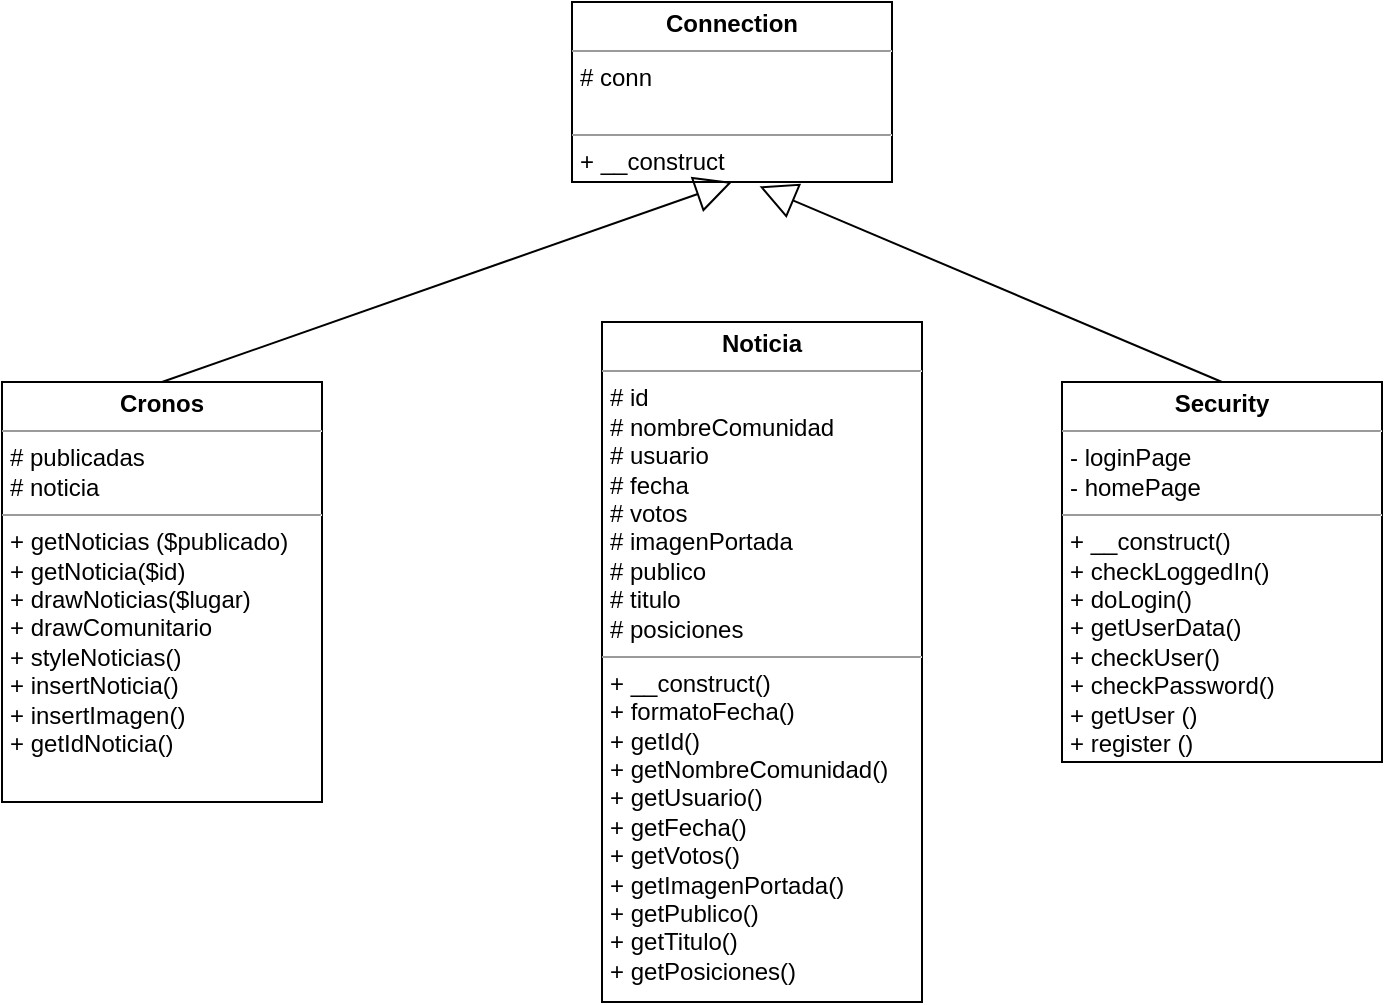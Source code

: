 <mxfile version="17.1.3" type="device"><diagram id="lv3ywBKbT9N2fXnmU3tT" name="Page-1"><mxGraphModel dx="1038" dy="579" grid="1" gridSize="10" guides="1" tooltips="1" connect="1" arrows="1" fold="1" page="1" pageScale="1" pageWidth="1169" pageHeight="827" math="0" shadow="0"><root><mxCell id="0"/><mxCell id="1" parent="0"/><mxCell id="g5az2yuuGOiCnB7iMjqK-3" value="&lt;p style=&quot;margin: 0px ; margin-top: 4px ; text-align: center&quot;&gt;&lt;b&gt;Connection&lt;/b&gt;&lt;/p&gt;&lt;hr size=&quot;1&quot;&gt;&lt;p style=&quot;margin: 0px ; margin-left: 4px&quot;&gt;# conn&lt;/p&gt;&lt;p style=&quot;margin: 0px ; margin-left: 4px&quot;&gt;&lt;br&gt;&lt;/p&gt;&lt;hr size=&quot;1&quot;&gt;&lt;p style=&quot;margin: 0px ; margin-left: 4px&quot;&gt;+ __construct&lt;/p&gt;" style="verticalAlign=top;align=left;overflow=fill;fontSize=12;fontFamily=Helvetica;html=1;" vertex="1" parent="1"><mxGeometry x="425" y="50" width="160" height="90" as="geometry"/></mxCell><mxCell id="g5az2yuuGOiCnB7iMjqK-5" value="&lt;p style=&quot;margin: 0px ; margin-top: 4px ; text-align: center&quot;&gt;&lt;b&gt;Cronos&lt;/b&gt;&lt;/p&gt;&lt;hr size=&quot;1&quot;&gt;&lt;p style=&quot;margin: 0px ; margin-left: 4px&quot;&gt;# publicadas&lt;br&gt;&lt;/p&gt;&lt;p style=&quot;margin: 0px ; margin-left: 4px&quot;&gt;# noticia&lt;br&gt;&lt;/p&gt;&lt;hr size=&quot;1&quot;&gt;&lt;p style=&quot;margin: 0px ; margin-left: 4px&quot;&gt;+ getNoticias ($publicado)&lt;/p&gt;&lt;p style=&quot;margin: 0px ; margin-left: 4px&quot;&gt;+ getNoticia($id)&lt;/p&gt;&lt;p style=&quot;margin: 0px ; margin-left: 4px&quot;&gt;+ drawNoticias($lugar)&lt;/p&gt;&lt;p style=&quot;margin: 0px ; margin-left: 4px&quot;&gt;+ drawComunitario&lt;/p&gt;&lt;p style=&quot;margin: 0px ; margin-left: 4px&quot;&gt;+ styleNoticias()&lt;/p&gt;&lt;p style=&quot;margin: 0px ; margin-left: 4px&quot;&gt;+ insertNoticia()&lt;/p&gt;&lt;p style=&quot;margin: 0px ; margin-left: 4px&quot;&gt;+ insertImagen()&lt;/p&gt;&lt;p style=&quot;margin: 0px ; margin-left: 4px&quot;&gt;+ getIdNoticia()&lt;/p&gt;&lt;p style=&quot;margin: 0px ; margin-left: 4px&quot;&gt;&lt;br&gt;&lt;/p&gt;" style="verticalAlign=top;align=left;overflow=fill;fontSize=12;fontFamily=Helvetica;html=1;" vertex="1" parent="1"><mxGeometry x="140" y="240" width="160" height="210" as="geometry"/></mxCell><mxCell id="g5az2yuuGOiCnB7iMjqK-7" value="" style="endArrow=block;endSize=16;endFill=0;html=1;rounded=0;exitX=0.5;exitY=0;exitDx=0;exitDy=0;entryX=0.5;entryY=1;entryDx=0;entryDy=0;" edge="1" parent="1" source="g5az2yuuGOiCnB7iMjqK-5" target="g5az2yuuGOiCnB7iMjqK-3"><mxGeometry width="160" relative="1" as="geometry"><mxPoint x="240" y="200" as="sourcePoint"/><mxPoint x="400" y="200" as="targetPoint"/></mxGeometry></mxCell><mxCell id="g5az2yuuGOiCnB7iMjqK-8" value="&lt;p style=&quot;margin: 0px ; margin-top: 4px ; text-align: center&quot;&gt;&lt;b&gt;Noticia&lt;/b&gt;&lt;/p&gt;&lt;hr size=&quot;1&quot;&gt;&lt;p style=&quot;margin: 0px ; margin-left: 4px&quot;&gt;# id&lt;br&gt;&lt;/p&gt;&lt;p style=&quot;margin: 0px ; margin-left: 4px&quot;&gt;# nombreComunidad&lt;br&gt;&lt;/p&gt;&lt;p style=&quot;margin: 0px ; margin-left: 4px&quot;&gt;# usuario&lt;br&gt;&lt;/p&gt;&lt;p style=&quot;margin: 0px ; margin-left: 4px&quot;&gt;# fecha&lt;br&gt;&lt;/p&gt;&lt;p style=&quot;margin: 0px ; margin-left: 4px&quot;&gt;# votos&lt;br&gt;&lt;/p&gt;&lt;p style=&quot;margin: 0px ; margin-left: 4px&quot;&gt;# imagenPortada&lt;br&gt;&lt;/p&gt;&lt;p style=&quot;margin: 0px ; margin-left: 4px&quot;&gt;# publico&lt;br&gt;&lt;/p&gt;&lt;p style=&quot;margin: 0px ; margin-left: 4px&quot;&gt;# titulo&lt;br&gt;&lt;/p&gt;&lt;p style=&quot;margin: 0px ; margin-left: 4px&quot;&gt;# posiciones&lt;br&gt;&lt;/p&gt;&lt;hr size=&quot;1&quot;&gt;&lt;p style=&quot;margin: 0px ; margin-left: 4px&quot;&gt;+ __construct()&lt;/p&gt;&lt;p style=&quot;margin: 0px ; margin-left: 4px&quot;&gt;+ formatoFecha()&lt;/p&gt;&lt;p style=&quot;margin: 0px ; margin-left: 4px&quot;&gt;+ getId()&lt;/p&gt;&lt;p style=&quot;margin: 0px ; margin-left: 4px&quot;&gt;+ getNombreComunidad()&lt;/p&gt;&lt;p style=&quot;margin: 0px ; margin-left: 4px&quot;&gt;+ getUsuario()&lt;/p&gt;&lt;p style=&quot;margin: 0px ; margin-left: 4px&quot;&gt;+ getFecha()&lt;/p&gt;&lt;p style=&quot;margin: 0px ; margin-left: 4px&quot;&gt;+ getVotos()&lt;/p&gt;&lt;p style=&quot;margin: 0px ; margin-left: 4px&quot;&gt;+ getImagenPortada()&lt;/p&gt;&lt;p style=&quot;margin: 0px ; margin-left: 4px&quot;&gt;+ getPublico()&lt;/p&gt;&lt;p style=&quot;margin: 0px ; margin-left: 4px&quot;&gt;+ getTitulo()&lt;/p&gt;&lt;p style=&quot;margin: 0px ; margin-left: 4px&quot;&gt;+ getPosiciones()&lt;/p&gt;" style="verticalAlign=top;align=left;overflow=fill;fontSize=12;fontFamily=Helvetica;html=1;" vertex="1" parent="1"><mxGeometry x="440" y="210" width="160" height="340" as="geometry"/></mxCell><mxCell id="g5az2yuuGOiCnB7iMjqK-9" value="&lt;p style=&quot;margin: 0px ; margin-top: 4px ; text-align: center&quot;&gt;&lt;b&gt;Security&lt;/b&gt;&lt;/p&gt;&lt;hr size=&quot;1&quot;&gt;&lt;p style=&quot;margin: 0px ; margin-left: 4px&quot;&gt;- loginPage&lt;/p&gt;&lt;p style=&quot;margin: 0px ; margin-left: 4px&quot;&gt;- homePage&lt;/p&gt;&lt;hr size=&quot;1&quot;&gt;&lt;p style=&quot;margin: 0px ; margin-left: 4px&quot;&gt;+ __construct()&lt;/p&gt;&lt;p style=&quot;margin: 0px ; margin-left: 4px&quot;&gt;+ checkLoggedIn()&lt;/p&gt;&lt;p style=&quot;margin: 0px ; margin-left: 4px&quot;&gt;+ doLogin()&lt;/p&gt;&lt;p style=&quot;margin: 0px ; margin-left: 4px&quot;&gt;+ getUserData()&lt;/p&gt;&lt;p style=&quot;margin: 0px ; margin-left: 4px&quot;&gt;+ checkUser()&lt;/p&gt;&lt;p style=&quot;margin: 0px ; margin-left: 4px&quot;&gt;+ checkPassword()&lt;/p&gt;&lt;p style=&quot;margin: 0px ; margin-left: 4px&quot;&gt;+ getUser ()&lt;/p&gt;&lt;p style=&quot;margin: 0px ; margin-left: 4px&quot;&gt;+ register ()&lt;/p&gt;" style="verticalAlign=top;align=left;overflow=fill;fontSize=12;fontFamily=Helvetica;html=1;" vertex="1" parent="1"><mxGeometry x="670" y="240" width="160" height="190" as="geometry"/></mxCell><mxCell id="g5az2yuuGOiCnB7iMjqK-10" value="" style="endArrow=block;endSize=16;endFill=0;html=1;rounded=0;exitX=0.5;exitY=0;exitDx=0;exitDy=0;entryX=0.586;entryY=1.024;entryDx=0;entryDy=0;entryPerimeter=0;" edge="1" parent="1" source="g5az2yuuGOiCnB7iMjqK-9" target="g5az2yuuGOiCnB7iMjqK-3"><mxGeometry width="160" relative="1" as="geometry"><mxPoint x="585" y="190" as="sourcePoint"/><mxPoint x="870" y="90" as="targetPoint"/></mxGeometry></mxCell></root></mxGraphModel></diagram></mxfile>